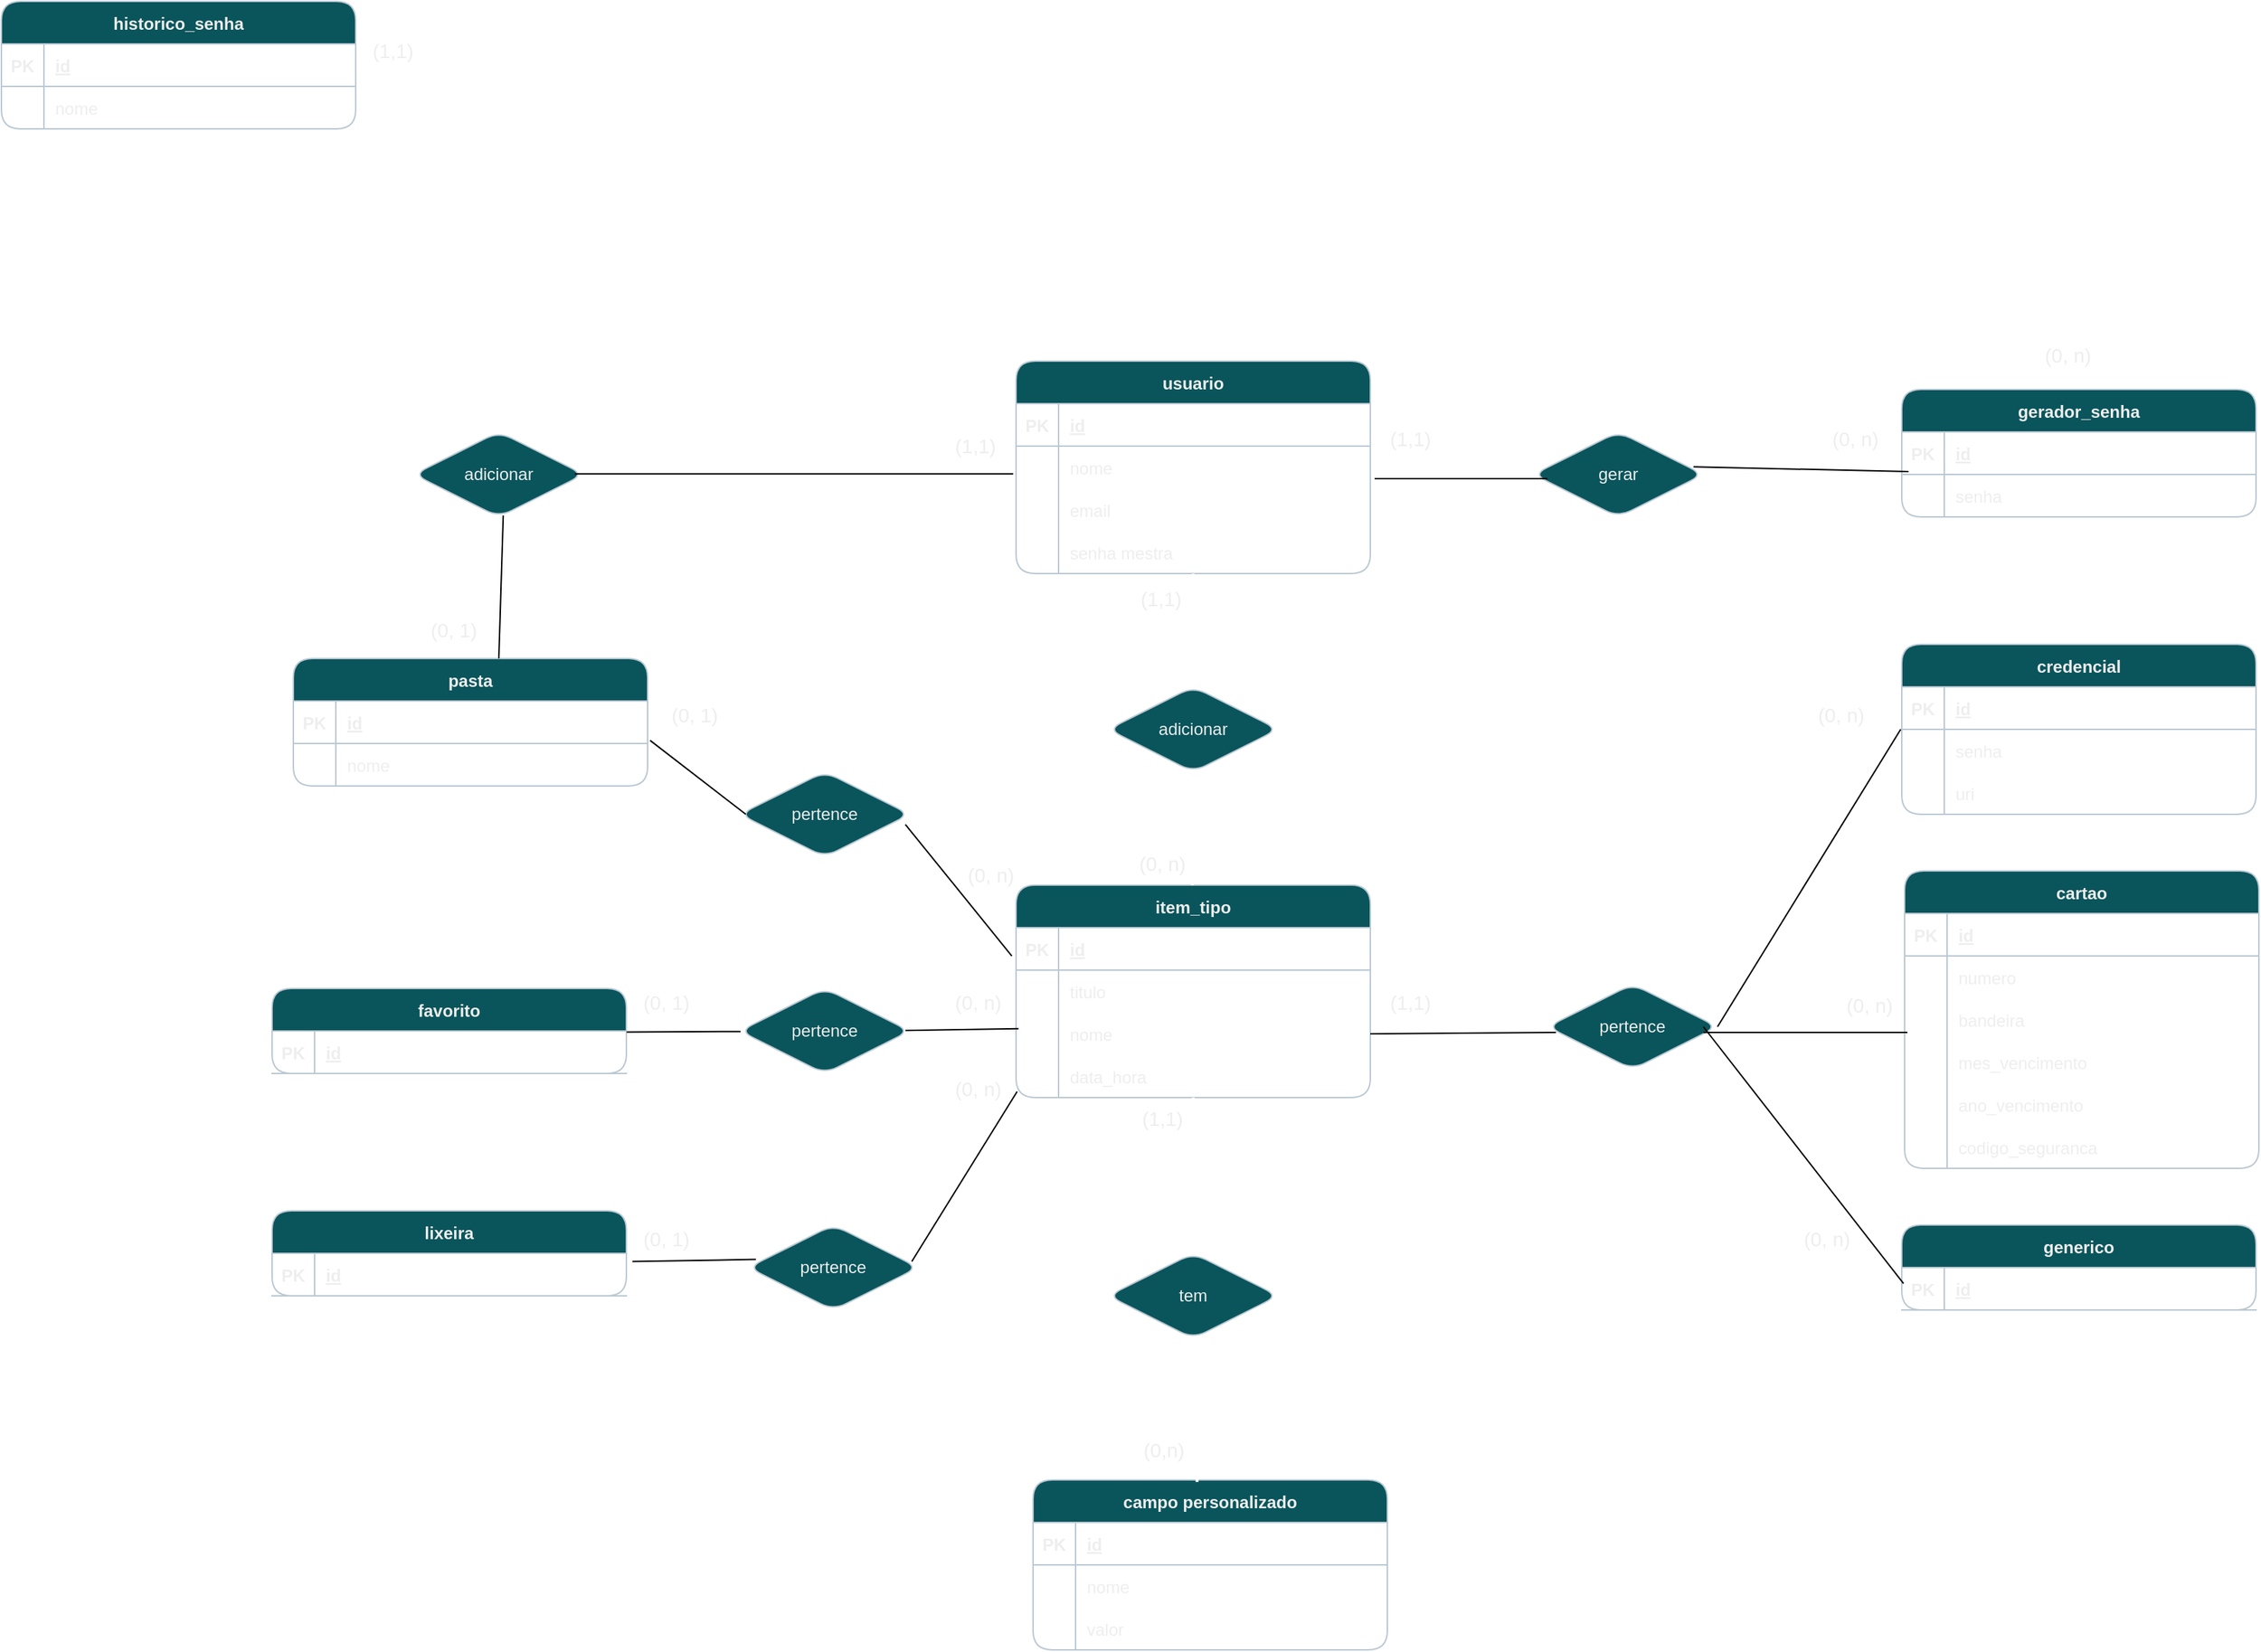 <mxfile version="17.2.4" type="device"><diagram id="R2lEEEUBdFMjLlhIrx00" name="Page-1"><mxGraphModel dx="3486" dy="2039" grid="1" gridSize="10" guides="1" tooltips="1" connect="0" arrows="0" fold="1" page="1" pageScale="1" pageWidth="1600" pageHeight="1200" background="none" math="0" shadow="0" extFonts="Permanent Marker^https://fonts.googleapis.com/css?family=Permanent+Marker"><root><mxCell id="0"/><mxCell id="1" parent="0"/><mxCell id="C-vyLk0tnHw3VtMMgP7b-23" value="usuario" style="shape=table;startSize=30;container=1;collapsible=1;childLayout=tableLayout;fixedRows=1;rowLines=0;fontStyle=1;align=center;resizeLast=1;rounded=1;fillColor=#09555B;strokeColor=#BAC8D3;fontColor=#EEEEEE;columnLines=1;comic=0;enumerate=0;gradientColor=none;" parent="1" vertex="1"><mxGeometry x="636" y="224" width="250" height="150" as="geometry"><mxRectangle x="655" y="40" width="100" height="30" as="alternateBounds"/></mxGeometry></mxCell><mxCell id="C-vyLk0tnHw3VtMMgP7b-24" value="" style="shape=partialRectangle;collapsible=0;dropTarget=0;pointerEvents=0;fillColor=none;points=[[0,0.5],[1,0.5]];portConstraint=eastwest;top=0;left=0;right=0;bottom=1;rounded=1;strokeColor=#BAC8D3;fontColor=#EEEEEE;" parent="C-vyLk0tnHw3VtMMgP7b-23" vertex="1"><mxGeometry y="30" width="250" height="30" as="geometry"/></mxCell><mxCell id="C-vyLk0tnHw3VtMMgP7b-25" value="PK" style="shape=partialRectangle;overflow=hidden;connectable=0;fillColor=none;top=0;left=0;bottom=0;right=0;fontStyle=1;rounded=1;strokeColor=#BAC8D3;fontColor=#EEEEEE;" parent="C-vyLk0tnHw3VtMMgP7b-24" vertex="1"><mxGeometry width="30" height="30" as="geometry"><mxRectangle width="30" height="30" as="alternateBounds"/></mxGeometry></mxCell><mxCell id="C-vyLk0tnHw3VtMMgP7b-26" value="id" style="shape=partialRectangle;overflow=hidden;connectable=0;fillColor=none;top=0;left=0;bottom=0;right=0;align=left;spacingLeft=6;fontStyle=5;rounded=1;strokeColor=#BAC8D3;fontColor=#EEEEEE;" parent="C-vyLk0tnHw3VtMMgP7b-24" vertex="1"><mxGeometry x="30" width="220" height="30" as="geometry"><mxRectangle width="220" height="30" as="alternateBounds"/></mxGeometry></mxCell><mxCell id="C-vyLk0tnHw3VtMMgP7b-27" value="" style="shape=partialRectangle;collapsible=0;dropTarget=0;pointerEvents=0;fillColor=none;points=[[0,0.5],[1,0.5]];portConstraint=eastwest;top=0;left=0;right=0;bottom=0;rounded=1;strokeColor=#BAC8D3;fontColor=#EEEEEE;" parent="C-vyLk0tnHw3VtMMgP7b-23" vertex="1"><mxGeometry y="60" width="250" height="30" as="geometry"/></mxCell><mxCell id="C-vyLk0tnHw3VtMMgP7b-28" value="" style="shape=partialRectangle;overflow=hidden;connectable=0;fillColor=none;top=0;left=0;bottom=0;right=0;rounded=1;strokeColor=#BAC8D3;fontColor=#EEEEEE;" parent="C-vyLk0tnHw3VtMMgP7b-27" vertex="1"><mxGeometry width="30" height="30" as="geometry"><mxRectangle width="30" height="30" as="alternateBounds"/></mxGeometry></mxCell><mxCell id="C-vyLk0tnHw3VtMMgP7b-29" value="nome" style="shape=partialRectangle;overflow=hidden;connectable=0;fillColor=none;top=0;left=0;bottom=0;right=0;align=left;spacingLeft=6;rounded=1;strokeColor=#BAC8D3;fontColor=#EEEEEE;" parent="C-vyLk0tnHw3VtMMgP7b-27" vertex="1"><mxGeometry x="30" width="220" height="30" as="geometry"><mxRectangle width="220" height="30" as="alternateBounds"/></mxGeometry></mxCell><mxCell id="0K5NhikCnh69Xt3q3Qgh-6" value="" style="shape=partialRectangle;collapsible=0;dropTarget=0;pointerEvents=0;fillColor=none;points=[[0,0.5],[1,0.5]];portConstraint=eastwest;top=0;left=0;right=0;bottom=0;rounded=1;strokeColor=#BAC8D3;fontColor=#EEEEEE;" parent="C-vyLk0tnHw3VtMMgP7b-23" vertex="1"><mxGeometry y="90" width="250" height="30" as="geometry"/></mxCell><mxCell id="0K5NhikCnh69Xt3q3Qgh-7" value="" style="shape=partialRectangle;overflow=hidden;connectable=0;fillColor=none;top=0;left=0;bottom=0;right=0;rounded=1;strokeColor=#BAC8D3;fontColor=#EEEEEE;" parent="0K5NhikCnh69Xt3q3Qgh-6" vertex="1"><mxGeometry width="30" height="30" as="geometry"><mxRectangle width="30" height="30" as="alternateBounds"/></mxGeometry></mxCell><mxCell id="0K5NhikCnh69Xt3q3Qgh-8" value="email" style="shape=partialRectangle;overflow=hidden;connectable=0;fillColor=none;top=0;left=0;bottom=0;right=0;align=left;spacingLeft=6;rounded=1;strokeColor=#BAC8D3;fontColor=#EEEEEE;" parent="0K5NhikCnh69Xt3q3Qgh-6" vertex="1"><mxGeometry x="30" width="220" height="30" as="geometry"><mxRectangle width="220" height="30" as="alternateBounds"/></mxGeometry></mxCell><mxCell id="0K5NhikCnh69Xt3q3Qgh-9" value="" style="shape=partialRectangle;collapsible=0;dropTarget=0;pointerEvents=0;fillColor=none;points=[[0,0.5],[1,0.5]];portConstraint=eastwest;top=0;left=0;right=0;bottom=0;rounded=1;strokeColor=#BAC8D3;fontColor=#EEEEEE;" parent="C-vyLk0tnHw3VtMMgP7b-23" vertex="1"><mxGeometry y="120" width="250" height="30" as="geometry"/></mxCell><mxCell id="0K5NhikCnh69Xt3q3Qgh-10" value="" style="shape=partialRectangle;overflow=hidden;connectable=0;fillColor=none;top=0;left=0;bottom=0;right=0;rounded=1;strokeColor=#BAC8D3;fontColor=#EEEEEE;" parent="0K5NhikCnh69Xt3q3Qgh-9" vertex="1"><mxGeometry width="30" height="30" as="geometry"><mxRectangle width="30" height="30" as="alternateBounds"/></mxGeometry></mxCell><mxCell id="0K5NhikCnh69Xt3q3Qgh-11" value="senha mestra" style="shape=partialRectangle;overflow=hidden;connectable=0;fillColor=none;top=0;left=0;bottom=0;right=0;align=left;spacingLeft=6;rounded=1;strokeColor=#BAC8D3;fontColor=#EEEEEE;" parent="0K5NhikCnh69Xt3q3Qgh-9" vertex="1"><mxGeometry x="30" width="220" height="30" as="geometry"><mxRectangle width="220" height="30" as="alternateBounds"/></mxGeometry></mxCell><mxCell id="0K5NhikCnh69Xt3q3Qgh-66" value="credencial" style="shape=table;startSize=30;container=1;collapsible=1;childLayout=tableLayout;fixedRows=1;rowLines=0;fontStyle=1;align=center;resizeLast=1;rounded=1;fillColor=#09555B;strokeColor=#BAC8D3;fontColor=#EEEEEE;columnLines=1;comic=0;enumerate=0;" parent="1" vertex="1"><mxGeometry x="1261" y="424" width="250" height="120" as="geometry"><mxRectangle x="120" y="120" width="100" height="30" as="alternateBounds"/></mxGeometry></mxCell><mxCell id="0K5NhikCnh69Xt3q3Qgh-67" value="" style="shape=partialRectangle;collapsible=0;dropTarget=0;pointerEvents=0;fillColor=none;points=[[0,0.5],[1,0.5]];portConstraint=eastwest;top=0;left=0;right=0;bottom=1;rounded=1;strokeColor=#BAC8D3;fontColor=#EEEEEE;" parent="0K5NhikCnh69Xt3q3Qgh-66" vertex="1"><mxGeometry y="30" width="250" height="30" as="geometry"/></mxCell><mxCell id="0K5NhikCnh69Xt3q3Qgh-68" value="PK" style="shape=partialRectangle;overflow=hidden;connectable=0;fillColor=none;top=0;left=0;bottom=0;right=0;fontStyle=1;rounded=1;strokeColor=#BAC8D3;fontColor=#EEEEEE;" parent="0K5NhikCnh69Xt3q3Qgh-67" vertex="1"><mxGeometry width="30" height="30" as="geometry"><mxRectangle width="30" height="30" as="alternateBounds"/></mxGeometry></mxCell><mxCell id="0K5NhikCnh69Xt3q3Qgh-69" value="id" style="shape=partialRectangle;overflow=hidden;connectable=0;fillColor=none;top=0;left=0;bottom=0;right=0;align=left;spacingLeft=6;fontStyle=5;rounded=1;strokeColor=#BAC8D3;fontColor=#EEEEEE;" parent="0K5NhikCnh69Xt3q3Qgh-67" vertex="1"><mxGeometry x="30" width="220" height="30" as="geometry"><mxRectangle width="220" height="30" as="alternateBounds"/></mxGeometry></mxCell><mxCell id="21b3W2Z-gHdsSvgNbMIC-11" value="" style="shape=partialRectangle;collapsible=0;dropTarget=0;pointerEvents=0;fillColor=none;points=[[0,0.5],[1,0.5]];portConstraint=eastwest;top=0;left=0;right=0;bottom=0;rounded=1;strokeColor=#BAC8D3;fontColor=#EEEEEE;" parent="0K5NhikCnh69Xt3q3Qgh-66" vertex="1"><mxGeometry y="60" width="250" height="30" as="geometry"/></mxCell><mxCell id="21b3W2Z-gHdsSvgNbMIC-12" value="" style="shape=partialRectangle;overflow=hidden;connectable=0;fillColor=none;top=0;left=0;bottom=0;right=0;rounded=1;strokeColor=#BAC8D3;fontColor=#EEEEEE;" parent="21b3W2Z-gHdsSvgNbMIC-11" vertex="1"><mxGeometry width="30" height="30" as="geometry"><mxRectangle width="30" height="30" as="alternateBounds"/></mxGeometry></mxCell><mxCell id="21b3W2Z-gHdsSvgNbMIC-13" value="senha" style="shape=partialRectangle;overflow=hidden;connectable=0;fillColor=none;top=0;left=0;bottom=0;right=0;align=left;spacingLeft=6;rounded=1;strokeColor=#BAC8D3;fontColor=#EEEEEE;" parent="21b3W2Z-gHdsSvgNbMIC-11" vertex="1"><mxGeometry x="30" width="220" height="30" as="geometry"><mxRectangle width="220" height="30" as="alternateBounds"/></mxGeometry></mxCell><mxCell id="21b3W2Z-gHdsSvgNbMIC-14" value="" style="shape=partialRectangle;collapsible=0;dropTarget=0;pointerEvents=0;fillColor=none;points=[[0,0.5],[1,0.5]];portConstraint=eastwest;top=0;left=0;right=0;bottom=0;rounded=1;strokeColor=#BAC8D3;fontColor=#EEEEEE;" parent="0K5NhikCnh69Xt3q3Qgh-66" vertex="1"><mxGeometry y="90" width="250" height="30" as="geometry"/></mxCell><mxCell id="21b3W2Z-gHdsSvgNbMIC-15" value="" style="shape=partialRectangle;overflow=hidden;connectable=0;fillColor=none;top=0;left=0;bottom=0;right=0;rounded=1;strokeColor=#BAC8D3;fontColor=#EEEEEE;" parent="21b3W2Z-gHdsSvgNbMIC-14" vertex="1"><mxGeometry width="30" height="30" as="geometry"><mxRectangle width="30" height="30" as="alternateBounds"/></mxGeometry></mxCell><mxCell id="21b3W2Z-gHdsSvgNbMIC-16" value="uri" style="shape=partialRectangle;overflow=hidden;connectable=0;fillColor=none;top=0;left=0;bottom=0;right=0;align=left;spacingLeft=6;rounded=1;strokeColor=#BAC8D3;fontColor=#EEEEEE;" parent="21b3W2Z-gHdsSvgNbMIC-14" vertex="1"><mxGeometry x="30" width="220" height="30" as="geometry"><mxRectangle width="220" height="30" as="alternateBounds"/></mxGeometry></mxCell><mxCell id="0K5NhikCnh69Xt3q3Qgh-79" value="favorito" style="shape=table;startSize=30;container=1;collapsible=1;childLayout=tableLayout;fixedRows=1;rowLines=0;fontStyle=1;align=center;resizeLast=1;rounded=1;fillColor=#09555B;strokeColor=#BAC8D3;fontColor=#EEEEEE;columnLines=1;comic=0;enumerate=0;" parent="1" vertex="1"><mxGeometry x="111" y="667" width="250" height="60" as="geometry"><mxRectangle x="120" y="120" width="100" height="30" as="alternateBounds"/></mxGeometry></mxCell><mxCell id="0K5NhikCnh69Xt3q3Qgh-80" value="" style="shape=partialRectangle;collapsible=0;dropTarget=0;pointerEvents=0;fillColor=none;points=[[0,0.5],[1,0.5]];portConstraint=eastwest;top=0;left=0;right=0;bottom=1;rounded=1;strokeColor=#BAC8D3;fontColor=#EEEEEE;" parent="0K5NhikCnh69Xt3q3Qgh-79" vertex="1"><mxGeometry y="30" width="250" height="30" as="geometry"/></mxCell><mxCell id="0K5NhikCnh69Xt3q3Qgh-81" value="PK" style="shape=partialRectangle;overflow=hidden;connectable=0;fillColor=none;top=0;left=0;bottom=0;right=0;fontStyle=1;rounded=1;strokeColor=#BAC8D3;fontColor=#EEEEEE;" parent="0K5NhikCnh69Xt3q3Qgh-80" vertex="1"><mxGeometry width="30" height="30" as="geometry"><mxRectangle width="30" height="30" as="alternateBounds"/></mxGeometry></mxCell><mxCell id="0K5NhikCnh69Xt3q3Qgh-82" value="id" style="shape=partialRectangle;overflow=hidden;connectable=0;fillColor=none;top=0;left=0;bottom=0;right=0;align=left;spacingLeft=6;fontStyle=5;rounded=1;strokeColor=#BAC8D3;fontColor=#EEEEEE;" parent="0K5NhikCnh69Xt3q3Qgh-80" vertex="1"><mxGeometry x="30" width="220" height="30" as="geometry"><mxRectangle width="220" height="30" as="alternateBounds"/></mxGeometry></mxCell><mxCell id="0K5NhikCnh69Xt3q3Qgh-86" value="pasta" style="shape=table;startSize=30;container=1;collapsible=1;childLayout=tableLayout;fixedRows=1;rowLines=0;fontStyle=1;align=center;resizeLast=1;rounded=1;fillColor=#09555B;strokeColor=#BAC8D3;fontColor=#EEEEEE;columnLines=1;comic=0;enumerate=0;" parent="1" vertex="1"><mxGeometry x="126" y="434" width="250" height="90" as="geometry"><mxRectangle x="120" y="120" width="100" height="30" as="alternateBounds"/></mxGeometry></mxCell><mxCell id="0K5NhikCnh69Xt3q3Qgh-87" value="" style="shape=partialRectangle;collapsible=0;dropTarget=0;pointerEvents=0;fillColor=none;points=[[0,0.5],[1,0.5]];portConstraint=eastwest;top=0;left=0;right=0;bottom=1;rounded=1;strokeColor=#BAC8D3;fontColor=#EEEEEE;" parent="0K5NhikCnh69Xt3q3Qgh-86" vertex="1"><mxGeometry y="30" width="250" height="30" as="geometry"/></mxCell><mxCell id="0K5NhikCnh69Xt3q3Qgh-88" value="PK" style="shape=partialRectangle;overflow=hidden;connectable=0;fillColor=none;top=0;left=0;bottom=0;right=0;fontStyle=1;rounded=1;strokeColor=#BAC8D3;fontColor=#EEEEEE;" parent="0K5NhikCnh69Xt3q3Qgh-87" vertex="1"><mxGeometry width="30" height="30" as="geometry"><mxRectangle width="30" height="30" as="alternateBounds"/></mxGeometry></mxCell><mxCell id="0K5NhikCnh69Xt3q3Qgh-89" value="id" style="shape=partialRectangle;overflow=hidden;connectable=0;fillColor=none;top=0;left=0;bottom=0;right=0;align=left;spacingLeft=6;fontStyle=5;rounded=1;strokeColor=#BAC8D3;fontColor=#EEEEEE;" parent="0K5NhikCnh69Xt3q3Qgh-87" vertex="1"><mxGeometry x="30" width="220" height="30" as="geometry"><mxRectangle width="220" height="30" as="alternateBounds"/></mxGeometry></mxCell><mxCell id="0K5NhikCnh69Xt3q3Qgh-90" value="" style="shape=partialRectangle;collapsible=0;dropTarget=0;pointerEvents=0;fillColor=none;points=[[0,0.5],[1,0.5]];portConstraint=eastwest;top=0;left=0;right=0;bottom=0;rounded=1;strokeColor=#BAC8D3;fontColor=#EEEEEE;" parent="0K5NhikCnh69Xt3q3Qgh-86" vertex="1"><mxGeometry y="60" width="250" height="30" as="geometry"/></mxCell><mxCell id="0K5NhikCnh69Xt3q3Qgh-91" value="" style="shape=partialRectangle;overflow=hidden;connectable=0;fillColor=none;top=0;left=0;bottom=0;right=0;rounded=1;strokeColor=#BAC8D3;fontColor=#EEEEEE;" parent="0K5NhikCnh69Xt3q3Qgh-90" vertex="1"><mxGeometry width="30" height="30" as="geometry"><mxRectangle width="30" height="30" as="alternateBounds"/></mxGeometry></mxCell><mxCell id="0K5NhikCnh69Xt3q3Qgh-92" value="nome" style="shape=partialRectangle;overflow=hidden;connectable=0;fillColor=none;top=0;left=0;bottom=0;right=0;align=left;spacingLeft=6;rounded=1;strokeColor=#BAC8D3;fontColor=#EEEEEE;" parent="0K5NhikCnh69Xt3q3Qgh-90" vertex="1"><mxGeometry x="30" width="220" height="30" as="geometry"><mxRectangle width="220" height="30" as="alternateBounds"/></mxGeometry></mxCell><mxCell id="0K5NhikCnh69Xt3q3Qgh-94" value="lixeira" style="shape=table;startSize=30;container=1;collapsible=1;childLayout=tableLayout;fixedRows=1;rowLines=0;fontStyle=1;align=center;resizeLast=1;rounded=1;fillColor=#09555B;strokeColor=#BAC8D3;fontColor=#EEEEEE;columnLines=1;comic=0;enumerate=0;" parent="1" vertex="1"><mxGeometry x="111" y="824" width="250" height="60" as="geometry"><mxRectangle x="120" y="120" width="100" height="30" as="alternateBounds"/></mxGeometry></mxCell><mxCell id="0K5NhikCnh69Xt3q3Qgh-95" value="" style="shape=partialRectangle;collapsible=0;dropTarget=0;pointerEvents=0;fillColor=none;points=[[0,0.5],[1,0.5]];portConstraint=eastwest;top=0;left=0;right=0;bottom=1;rounded=1;strokeColor=#BAC8D3;fontColor=#EEEEEE;" parent="0K5NhikCnh69Xt3q3Qgh-94" vertex="1"><mxGeometry y="30" width="250" height="30" as="geometry"/></mxCell><mxCell id="0K5NhikCnh69Xt3q3Qgh-96" value="PK" style="shape=partialRectangle;overflow=hidden;connectable=0;fillColor=none;top=0;left=0;bottom=0;right=0;fontStyle=1;rounded=1;strokeColor=#BAC8D3;fontColor=#EEEEEE;" parent="0K5NhikCnh69Xt3q3Qgh-95" vertex="1"><mxGeometry width="30" height="30" as="geometry"><mxRectangle width="30" height="30" as="alternateBounds"/></mxGeometry></mxCell><mxCell id="0K5NhikCnh69Xt3q3Qgh-97" value="id" style="shape=partialRectangle;overflow=hidden;connectable=0;fillColor=none;top=0;left=0;bottom=0;right=0;align=left;spacingLeft=6;fontStyle=5;rounded=1;strokeColor=#BAC8D3;fontColor=#EEEEEE;" parent="0K5NhikCnh69Xt3q3Qgh-95" vertex="1"><mxGeometry x="30" width="220" height="30" as="geometry"><mxRectangle width="220" height="30" as="alternateBounds"/></mxGeometry></mxCell><mxCell id="0K5NhikCnh69Xt3q3Qgh-102" value="cartao" style="shape=table;startSize=30;container=1;collapsible=1;childLayout=tableLayout;fixedRows=1;rowLines=0;fontStyle=1;align=center;resizeLast=1;rounded=1;fillColor=#09555B;strokeColor=#BAC8D3;fontColor=#EEEEEE;columnLines=1;comic=0;enumerate=0;" parent="1" vertex="1"><mxGeometry x="1263" y="584" width="250" height="210" as="geometry"><mxRectangle x="120" y="120" width="100" height="30" as="alternateBounds"/></mxGeometry></mxCell><mxCell id="0K5NhikCnh69Xt3q3Qgh-103" value="" style="shape=partialRectangle;collapsible=0;dropTarget=0;pointerEvents=0;fillColor=none;points=[[0,0.5],[1,0.5]];portConstraint=eastwest;top=0;left=0;right=0;bottom=1;rounded=1;strokeColor=#BAC8D3;fontColor=#EEEEEE;" parent="0K5NhikCnh69Xt3q3Qgh-102" vertex="1"><mxGeometry y="30" width="250" height="30" as="geometry"/></mxCell><mxCell id="0K5NhikCnh69Xt3q3Qgh-104" value="PK" style="shape=partialRectangle;overflow=hidden;connectable=0;fillColor=none;top=0;left=0;bottom=0;right=0;fontStyle=1;rounded=1;strokeColor=#BAC8D3;fontColor=#EEEEEE;" parent="0K5NhikCnh69Xt3q3Qgh-103" vertex="1"><mxGeometry width="30" height="30" as="geometry"><mxRectangle width="30" height="30" as="alternateBounds"/></mxGeometry></mxCell><mxCell id="0K5NhikCnh69Xt3q3Qgh-105" value="id" style="shape=partialRectangle;overflow=hidden;connectable=0;fillColor=none;top=0;left=0;bottom=0;right=0;align=left;spacingLeft=6;fontStyle=5;rounded=1;strokeColor=#BAC8D3;fontColor=#EEEEEE;" parent="0K5NhikCnh69Xt3q3Qgh-103" vertex="1"><mxGeometry x="30" width="220" height="30" as="geometry"><mxRectangle width="220" height="30" as="alternateBounds"/></mxGeometry></mxCell><mxCell id="0K5NhikCnh69Xt3q3Qgh-106" value="" style="shape=partialRectangle;collapsible=0;dropTarget=0;pointerEvents=0;fillColor=none;points=[[0,0.5],[1,0.5]];portConstraint=eastwest;top=0;left=0;right=0;bottom=0;rounded=1;strokeColor=#BAC8D3;fontColor=#EEEEEE;" parent="0K5NhikCnh69Xt3q3Qgh-102" vertex="1"><mxGeometry y="60" width="250" height="30" as="geometry"/></mxCell><mxCell id="0K5NhikCnh69Xt3q3Qgh-107" value="" style="shape=partialRectangle;overflow=hidden;connectable=0;fillColor=none;top=0;left=0;bottom=0;right=0;rounded=1;strokeColor=#BAC8D3;fontColor=#EEEEEE;" parent="0K5NhikCnh69Xt3q3Qgh-106" vertex="1"><mxGeometry width="30" height="30" as="geometry"><mxRectangle width="30" height="30" as="alternateBounds"/></mxGeometry></mxCell><mxCell id="0K5NhikCnh69Xt3q3Qgh-108" value="numero" style="shape=partialRectangle;overflow=hidden;connectable=0;fillColor=none;top=0;left=0;bottom=0;right=0;align=left;spacingLeft=6;rounded=1;strokeColor=#BAC8D3;fontColor=#EEEEEE;" parent="0K5NhikCnh69Xt3q3Qgh-106" vertex="1"><mxGeometry x="30" width="220" height="30" as="geometry"><mxRectangle width="220" height="30" as="alternateBounds"/></mxGeometry></mxCell><mxCell id="qPlBJKEt2rp7IxDHgOsF-4" value="" style="shape=partialRectangle;collapsible=0;dropTarget=0;pointerEvents=0;fillColor=none;points=[[0,0.5],[1,0.5]];portConstraint=eastwest;top=0;left=0;right=0;bottom=0;rounded=1;strokeColor=#BAC8D3;fontColor=#EEEEEE;" parent="0K5NhikCnh69Xt3q3Qgh-102" vertex="1"><mxGeometry y="90" width="250" height="30" as="geometry"/></mxCell><mxCell id="qPlBJKEt2rp7IxDHgOsF-5" value="" style="shape=partialRectangle;overflow=hidden;connectable=0;fillColor=none;top=0;left=0;bottom=0;right=0;rounded=1;strokeColor=#BAC8D3;fontColor=#EEEEEE;" parent="qPlBJKEt2rp7IxDHgOsF-4" vertex="1"><mxGeometry width="30" height="30" as="geometry"><mxRectangle width="30" height="30" as="alternateBounds"/></mxGeometry></mxCell><mxCell id="qPlBJKEt2rp7IxDHgOsF-6" value="bandeira" style="shape=partialRectangle;overflow=hidden;connectable=0;fillColor=none;top=0;left=0;bottom=0;right=0;align=left;spacingLeft=6;rounded=1;strokeColor=#BAC8D3;fontColor=#EEEEEE;" parent="qPlBJKEt2rp7IxDHgOsF-4" vertex="1"><mxGeometry x="30" width="220" height="30" as="geometry"><mxRectangle width="220" height="30" as="alternateBounds"/></mxGeometry></mxCell><mxCell id="qPlBJKEt2rp7IxDHgOsF-7" value="" style="shape=partialRectangle;collapsible=0;dropTarget=0;pointerEvents=0;fillColor=none;points=[[0,0.5],[1,0.5]];portConstraint=eastwest;top=0;left=0;right=0;bottom=0;rounded=1;strokeColor=#BAC8D3;fontColor=#EEEEEE;" parent="0K5NhikCnh69Xt3q3Qgh-102" vertex="1"><mxGeometry y="120" width="250" height="30" as="geometry"/></mxCell><mxCell id="qPlBJKEt2rp7IxDHgOsF-8" value="" style="shape=partialRectangle;overflow=hidden;connectable=0;fillColor=none;top=0;left=0;bottom=0;right=0;rounded=1;strokeColor=#BAC8D3;fontColor=#EEEEEE;" parent="qPlBJKEt2rp7IxDHgOsF-7" vertex="1"><mxGeometry width="30" height="30" as="geometry"><mxRectangle width="30" height="30" as="alternateBounds"/></mxGeometry></mxCell><mxCell id="qPlBJKEt2rp7IxDHgOsF-9" value="mes_vencimento" style="shape=partialRectangle;overflow=hidden;connectable=0;fillColor=none;top=0;left=0;bottom=0;right=0;align=left;spacingLeft=6;rounded=1;strokeColor=#BAC8D3;fontColor=#EEEEEE;" parent="qPlBJKEt2rp7IxDHgOsF-7" vertex="1"><mxGeometry x="30" width="220" height="30" as="geometry"><mxRectangle width="220" height="30" as="alternateBounds"/></mxGeometry></mxCell><mxCell id="qPlBJKEt2rp7IxDHgOsF-10" value="" style="shape=partialRectangle;collapsible=0;dropTarget=0;pointerEvents=0;fillColor=none;points=[[0,0.5],[1,0.5]];portConstraint=eastwest;top=0;left=0;right=0;bottom=0;rounded=1;strokeColor=#BAC8D3;fontColor=#EEEEEE;" parent="0K5NhikCnh69Xt3q3Qgh-102" vertex="1"><mxGeometry y="150" width="250" height="30" as="geometry"/></mxCell><mxCell id="qPlBJKEt2rp7IxDHgOsF-11" value="" style="shape=partialRectangle;overflow=hidden;connectable=0;fillColor=none;top=0;left=0;bottom=0;right=0;rounded=1;strokeColor=#BAC8D3;fontColor=#EEEEEE;" parent="qPlBJKEt2rp7IxDHgOsF-10" vertex="1"><mxGeometry width="30" height="30" as="geometry"><mxRectangle width="30" height="30" as="alternateBounds"/></mxGeometry></mxCell><mxCell id="qPlBJKEt2rp7IxDHgOsF-12" value="ano_vencimento" style="shape=partialRectangle;overflow=hidden;connectable=0;fillColor=none;top=0;left=0;bottom=0;right=0;align=left;spacingLeft=6;rounded=1;strokeColor=#BAC8D3;fontColor=#EEEEEE;" parent="qPlBJKEt2rp7IxDHgOsF-10" vertex="1"><mxGeometry x="30" width="220" height="30" as="geometry"><mxRectangle width="220" height="30" as="alternateBounds"/></mxGeometry></mxCell><mxCell id="qPlBJKEt2rp7IxDHgOsF-13" value="" style="shape=partialRectangle;collapsible=0;dropTarget=0;pointerEvents=0;fillColor=none;points=[[0,0.5],[1,0.5]];portConstraint=eastwest;top=0;left=0;right=0;bottom=0;rounded=1;strokeColor=#BAC8D3;fontColor=#EEEEEE;" parent="0K5NhikCnh69Xt3q3Qgh-102" vertex="1"><mxGeometry y="180" width="250" height="30" as="geometry"/></mxCell><mxCell id="qPlBJKEt2rp7IxDHgOsF-14" value="" style="shape=partialRectangle;overflow=hidden;connectable=0;fillColor=none;top=0;left=0;bottom=0;right=0;rounded=1;strokeColor=#BAC8D3;fontColor=#EEEEEE;" parent="qPlBJKEt2rp7IxDHgOsF-13" vertex="1"><mxGeometry width="30" height="30" as="geometry"><mxRectangle width="30" height="30" as="alternateBounds"/></mxGeometry></mxCell><mxCell id="qPlBJKEt2rp7IxDHgOsF-15" value="codigo_seguranca" style="shape=partialRectangle;overflow=hidden;connectable=0;fillColor=none;top=0;left=0;bottom=0;right=0;align=left;spacingLeft=6;rounded=1;strokeColor=#BAC8D3;fontColor=#EEEEEE;" parent="qPlBJKEt2rp7IxDHgOsF-13" vertex="1"><mxGeometry x="30" width="220" height="30" as="geometry"><mxRectangle width="220" height="30" as="alternateBounds"/></mxGeometry></mxCell><mxCell id="0K5NhikCnh69Xt3q3Qgh-109" value="item_tipo" style="shape=table;startSize=30;container=1;collapsible=1;childLayout=tableLayout;fixedRows=1;rowLines=0;fontStyle=1;align=center;resizeLast=1;rounded=1;fillColor=#09555B;strokeColor=#BAC8D3;fontColor=#EEEEEE;columnLines=1;comic=0;enumerate=0;" parent="1" vertex="1"><mxGeometry x="636" y="594" width="250" height="150" as="geometry"><mxRectangle x="120" y="120" width="100" height="30" as="alternateBounds"/></mxGeometry></mxCell><mxCell id="0K5NhikCnh69Xt3q3Qgh-110" value="" style="shape=partialRectangle;collapsible=0;dropTarget=0;pointerEvents=0;fillColor=none;points=[[0,0.5],[1,0.5]];portConstraint=eastwest;top=0;left=0;right=0;bottom=1;rounded=1;strokeColor=#BAC8D3;fontColor=#EEEEEE;" parent="0K5NhikCnh69Xt3q3Qgh-109" vertex="1"><mxGeometry y="30" width="250" height="30" as="geometry"/></mxCell><mxCell id="0K5NhikCnh69Xt3q3Qgh-111" value="PK" style="shape=partialRectangle;overflow=hidden;connectable=0;fillColor=none;top=0;left=0;bottom=0;right=0;fontStyle=1;rounded=1;strokeColor=#BAC8D3;fontColor=#EEEEEE;" parent="0K5NhikCnh69Xt3q3Qgh-110" vertex="1"><mxGeometry width="30" height="30" as="geometry"><mxRectangle width="30" height="30" as="alternateBounds"/></mxGeometry></mxCell><mxCell id="0K5NhikCnh69Xt3q3Qgh-112" value="id" style="shape=partialRectangle;overflow=hidden;connectable=0;fillColor=none;top=0;left=0;bottom=0;right=0;align=left;spacingLeft=6;fontStyle=5;rounded=1;strokeColor=#BAC8D3;fontColor=#EEEEEE;" parent="0K5NhikCnh69Xt3q3Qgh-110" vertex="1"><mxGeometry x="30" width="220" height="30" as="geometry"><mxRectangle width="220" height="30" as="alternateBounds"/></mxGeometry></mxCell><mxCell id="0K5NhikCnh69Xt3q3Qgh-113" value="" style="shape=partialRectangle;collapsible=0;dropTarget=0;pointerEvents=0;fillColor=none;points=[[0,0.5],[1,0.5]];portConstraint=eastwest;top=0;left=0;right=0;bottom=0;rounded=1;strokeColor=#BAC8D3;fontColor=#EEEEEE;" parent="0K5NhikCnh69Xt3q3Qgh-109" vertex="1"><mxGeometry y="60" width="250" height="30" as="geometry"/></mxCell><mxCell id="0K5NhikCnh69Xt3q3Qgh-114" value="" style="shape=partialRectangle;overflow=hidden;connectable=0;fillColor=none;top=0;left=0;bottom=0;right=0;rounded=1;strokeColor=#BAC8D3;fontColor=#EEEEEE;" parent="0K5NhikCnh69Xt3q3Qgh-113" vertex="1"><mxGeometry width="30" height="30" as="geometry"><mxRectangle width="30" height="30" as="alternateBounds"/></mxGeometry></mxCell><mxCell id="0K5NhikCnh69Xt3q3Qgh-115" value="titulo" style="shape=partialRectangle;overflow=hidden;connectable=0;fillColor=none;top=0;left=0;bottom=0;right=0;align=left;spacingLeft=6;rounded=1;strokeColor=#BAC8D3;fontColor=#EEEEEE;" parent="0K5NhikCnh69Xt3q3Qgh-113" vertex="1"><mxGeometry x="30" width="220" height="30" as="geometry"><mxRectangle width="220" height="30" as="alternateBounds"/></mxGeometry></mxCell><mxCell id="21b3W2Z-gHdsSvgNbMIC-20" value="" style="shape=partialRectangle;collapsible=0;dropTarget=0;pointerEvents=0;fillColor=none;points=[[0,0.5],[1,0.5]];portConstraint=eastwest;top=0;left=0;right=0;bottom=0;rounded=1;strokeColor=#BAC8D3;fontColor=#EEEEEE;" parent="0K5NhikCnh69Xt3q3Qgh-109" vertex="1"><mxGeometry y="90" width="250" height="30" as="geometry"/></mxCell><mxCell id="21b3W2Z-gHdsSvgNbMIC-21" value="" style="shape=partialRectangle;overflow=hidden;connectable=0;fillColor=none;top=0;left=0;bottom=0;right=0;rounded=1;strokeColor=#BAC8D3;fontColor=#EEEEEE;" parent="21b3W2Z-gHdsSvgNbMIC-20" vertex="1"><mxGeometry width="30" height="30" as="geometry"><mxRectangle width="30" height="30" as="alternateBounds"/></mxGeometry></mxCell><mxCell id="21b3W2Z-gHdsSvgNbMIC-22" value="nome" style="shape=partialRectangle;overflow=hidden;connectable=0;fillColor=none;top=0;left=0;bottom=0;right=0;align=left;spacingLeft=6;rounded=1;strokeColor=#BAC8D3;fontColor=#EEEEEE;" parent="21b3W2Z-gHdsSvgNbMIC-20" vertex="1"><mxGeometry x="30" width="220" height="30" as="geometry"><mxRectangle width="220" height="30" as="alternateBounds"/></mxGeometry></mxCell><mxCell id="0K5NhikCnh69Xt3q3Qgh-138" value="" style="shape=partialRectangle;collapsible=0;dropTarget=0;pointerEvents=0;fillColor=none;points=[[0,0.5],[1,0.5]];portConstraint=eastwest;top=0;left=0;right=0;bottom=0;rounded=1;strokeColor=#BAC8D3;fontColor=#EEEEEE;" parent="0K5NhikCnh69Xt3q3Qgh-109" vertex="1"><mxGeometry y="120" width="250" height="30" as="geometry"/></mxCell><mxCell id="0K5NhikCnh69Xt3q3Qgh-139" value="" style="shape=partialRectangle;overflow=hidden;connectable=0;fillColor=none;top=0;left=0;bottom=0;right=0;rounded=1;strokeColor=#BAC8D3;fontColor=#EEEEEE;" parent="0K5NhikCnh69Xt3q3Qgh-138" vertex="1"><mxGeometry width="30" height="30" as="geometry"><mxRectangle width="30" height="30" as="alternateBounds"/></mxGeometry></mxCell><mxCell id="0K5NhikCnh69Xt3q3Qgh-140" value="data_hora" style="shape=partialRectangle;overflow=hidden;connectable=0;fillColor=none;top=0;left=0;bottom=0;right=0;align=left;spacingLeft=6;rounded=1;strokeColor=#BAC8D3;fontColor=#EEEEEE;" parent="0K5NhikCnh69Xt3q3Qgh-138" vertex="1"><mxGeometry x="30" width="220" height="30" as="geometry"><mxRectangle width="220" height="30" as="alternateBounds"/></mxGeometry></mxCell><mxCell id="0K5NhikCnh69Xt3q3Qgh-116" value="generico" style="shape=table;startSize=30;container=1;collapsible=1;childLayout=tableLayout;fixedRows=1;rowLines=0;fontStyle=1;align=center;resizeLast=1;rounded=1;fillColor=#09555B;strokeColor=#BAC8D3;fontColor=#EEEEEE;columnLines=1;comic=0;enumerate=0;" parent="1" vertex="1"><mxGeometry x="1261" y="834" width="250" height="60" as="geometry"><mxRectangle x="120" y="120" width="100" height="30" as="alternateBounds"/></mxGeometry></mxCell><mxCell id="0K5NhikCnh69Xt3q3Qgh-117" value="" style="shape=partialRectangle;collapsible=0;dropTarget=0;pointerEvents=0;fillColor=none;points=[[0,0.5],[1,0.5]];portConstraint=eastwest;top=0;left=0;right=0;bottom=1;rounded=1;strokeColor=#BAC8D3;fontColor=#EEEEEE;" parent="0K5NhikCnh69Xt3q3Qgh-116" vertex="1"><mxGeometry y="30" width="250" height="30" as="geometry"/></mxCell><mxCell id="0K5NhikCnh69Xt3q3Qgh-118" value="PK" style="shape=partialRectangle;overflow=hidden;connectable=0;fillColor=none;top=0;left=0;bottom=0;right=0;fontStyle=1;rounded=1;strokeColor=#BAC8D3;fontColor=#EEEEEE;" parent="0K5NhikCnh69Xt3q3Qgh-117" vertex="1"><mxGeometry width="30" height="30" as="geometry"><mxRectangle width="30" height="30" as="alternateBounds"/></mxGeometry></mxCell><mxCell id="0K5NhikCnh69Xt3q3Qgh-119" value="id" style="shape=partialRectangle;overflow=hidden;connectable=0;fillColor=none;top=0;left=0;bottom=0;right=0;align=left;spacingLeft=6;fontStyle=5;rounded=1;strokeColor=#BAC8D3;fontColor=#EEEEEE;" parent="0K5NhikCnh69Xt3q3Qgh-117" vertex="1"><mxGeometry x="30" width="220" height="30" as="geometry"><mxRectangle width="220" height="30" as="alternateBounds"/></mxGeometry></mxCell><mxCell id="0K5NhikCnh69Xt3q3Qgh-126" value="adicionar" style="shape=rhombus;perimeter=rhombusPerimeter;whiteSpace=wrap;html=1;align=center;rounded=1;comic=0;sketch=0;fontColor=#EEEEEE;strokeColor=#BAC8D3;fillColor=#09555B;gradientColor=none;" parent="1" vertex="1"><mxGeometry x="701" y="454" width="120" height="60" as="geometry"/></mxCell><mxCell id="0K5NhikCnh69Xt3q3Qgh-129" value="pertence" style="shape=rhombus;perimeter=rhombusPerimeter;whiteSpace=wrap;html=1;align=center;rounded=1;comic=0;sketch=0;fontColor=#EEEEEE;strokeColor=#BAC8D3;fillColor=#09555B;gradientColor=none;" parent="1" vertex="1"><mxGeometry x="1011" y="664" width="120" height="60" as="geometry"/></mxCell><mxCell id="0K5NhikCnh69Xt3q3Qgh-130" value="adicionar" style="shape=rhombus;perimeter=rhombusPerimeter;whiteSpace=wrap;html=1;align=center;rounded=1;comic=0;sketch=0;fontColor=#EEEEEE;strokeColor=#BAC8D3;fillColor=#09555B;gradientColor=none;" parent="1" vertex="1"><mxGeometry x="211" y="274" width="120" height="60" as="geometry"/></mxCell><mxCell id="0K5NhikCnh69Xt3q3Qgh-131" value="gerador_senha" style="shape=table;startSize=30;container=1;collapsible=1;childLayout=tableLayout;fixedRows=1;rowLines=0;fontStyle=1;align=center;resizeLast=1;rounded=1;fillColor=#09555B;strokeColor=#BAC8D3;fontColor=#EEEEEE;columnLines=1;comic=0;enumerate=0;" parent="1" vertex="1"><mxGeometry x="1261" y="244" width="250" height="90" as="geometry"><mxRectangle x="120" y="120" width="100" height="30" as="alternateBounds"/></mxGeometry></mxCell><mxCell id="0K5NhikCnh69Xt3q3Qgh-132" value="" style="shape=partialRectangle;collapsible=0;dropTarget=0;pointerEvents=0;fillColor=none;points=[[0,0.5],[1,0.5]];portConstraint=eastwest;top=0;left=0;right=0;bottom=1;rounded=1;strokeColor=#BAC8D3;fontColor=#EEEEEE;" parent="0K5NhikCnh69Xt3q3Qgh-131" vertex="1"><mxGeometry y="30" width="250" height="30" as="geometry"/></mxCell><mxCell id="0K5NhikCnh69Xt3q3Qgh-133" value="PK" style="shape=partialRectangle;overflow=hidden;connectable=0;fillColor=none;top=0;left=0;bottom=0;right=0;fontStyle=1;rounded=1;strokeColor=#BAC8D3;fontColor=#EEEEEE;" parent="0K5NhikCnh69Xt3q3Qgh-132" vertex="1"><mxGeometry width="30" height="30" as="geometry"><mxRectangle width="30" height="30" as="alternateBounds"/></mxGeometry></mxCell><mxCell id="0K5NhikCnh69Xt3q3Qgh-134" value="id" style="shape=partialRectangle;overflow=hidden;connectable=0;fillColor=none;top=0;left=0;bottom=0;right=0;align=left;spacingLeft=6;fontStyle=5;rounded=1;strokeColor=#BAC8D3;fontColor=#EEEEEE;" parent="0K5NhikCnh69Xt3q3Qgh-132" vertex="1"><mxGeometry x="30" width="220" height="30" as="geometry"><mxRectangle width="220" height="30" as="alternateBounds"/></mxGeometry></mxCell><mxCell id="0K5NhikCnh69Xt3q3Qgh-135" value="" style="shape=partialRectangle;collapsible=0;dropTarget=0;pointerEvents=0;fillColor=none;points=[[0,0.5],[1,0.5]];portConstraint=eastwest;top=0;left=0;right=0;bottom=0;rounded=1;strokeColor=#BAC8D3;fontColor=#EEEEEE;" parent="0K5NhikCnh69Xt3q3Qgh-131" vertex="1"><mxGeometry y="60" width="250" height="30" as="geometry"/></mxCell><mxCell id="0K5NhikCnh69Xt3q3Qgh-136" value="" style="shape=partialRectangle;overflow=hidden;connectable=0;fillColor=none;top=0;left=0;bottom=0;right=0;rounded=1;strokeColor=#BAC8D3;fontColor=#EEEEEE;" parent="0K5NhikCnh69Xt3q3Qgh-135" vertex="1"><mxGeometry width="30" height="30" as="geometry"><mxRectangle width="30" height="30" as="alternateBounds"/></mxGeometry></mxCell><mxCell id="0K5NhikCnh69Xt3q3Qgh-137" value="senha" style="shape=partialRectangle;overflow=hidden;connectable=0;fillColor=none;top=0;left=0;bottom=0;right=0;align=left;spacingLeft=6;rounded=1;strokeColor=#BAC8D3;fontColor=#EEEEEE;" parent="0K5NhikCnh69Xt3q3Qgh-135" vertex="1"><mxGeometry x="30" width="220" height="30" as="geometry"><mxRectangle width="220" height="30" as="alternateBounds"/></mxGeometry></mxCell><mxCell id="0K5NhikCnh69Xt3q3Qgh-141" value="historico_senha" style="shape=table;startSize=30;container=1;collapsible=1;childLayout=tableLayout;fixedRows=1;rowLines=0;fontStyle=1;align=center;resizeLast=1;rounded=1;fillColor=#09555B;strokeColor=#BAC8D3;fontColor=#EEEEEE;columnLines=1;comic=0;enumerate=0;" parent="1" vertex="1"><mxGeometry x="-80" y="-30" width="250" height="90" as="geometry"><mxRectangle x="120" y="120" width="100" height="30" as="alternateBounds"/></mxGeometry></mxCell><mxCell id="0K5NhikCnh69Xt3q3Qgh-142" value="" style="shape=partialRectangle;collapsible=0;dropTarget=0;pointerEvents=0;fillColor=none;points=[[0,0.5],[1,0.5]];portConstraint=eastwest;top=0;left=0;right=0;bottom=1;rounded=1;strokeColor=#BAC8D3;fontColor=#EEEEEE;" parent="0K5NhikCnh69Xt3q3Qgh-141" vertex="1"><mxGeometry y="30" width="250" height="30" as="geometry"/></mxCell><mxCell id="0K5NhikCnh69Xt3q3Qgh-143" value="PK" style="shape=partialRectangle;overflow=hidden;connectable=0;fillColor=none;top=0;left=0;bottom=0;right=0;fontStyle=1;rounded=1;strokeColor=#BAC8D3;fontColor=#EEEEEE;" parent="0K5NhikCnh69Xt3q3Qgh-142" vertex="1"><mxGeometry width="30" height="30" as="geometry"><mxRectangle width="30" height="30" as="alternateBounds"/></mxGeometry></mxCell><mxCell id="0K5NhikCnh69Xt3q3Qgh-144" value="id" style="shape=partialRectangle;overflow=hidden;connectable=0;fillColor=none;top=0;left=0;bottom=0;right=0;align=left;spacingLeft=6;fontStyle=5;rounded=1;strokeColor=#BAC8D3;fontColor=#EEEEEE;" parent="0K5NhikCnh69Xt3q3Qgh-142" vertex="1"><mxGeometry x="30" width="220" height="30" as="geometry"><mxRectangle width="220" height="30" as="alternateBounds"/></mxGeometry></mxCell><mxCell id="0K5NhikCnh69Xt3q3Qgh-145" value="" style="shape=partialRectangle;collapsible=0;dropTarget=0;pointerEvents=0;fillColor=none;points=[[0,0.5],[1,0.5]];portConstraint=eastwest;top=0;left=0;right=0;bottom=0;rounded=1;strokeColor=#BAC8D3;fontColor=#EEEEEE;" parent="0K5NhikCnh69Xt3q3Qgh-141" vertex="1"><mxGeometry y="60" width="250" height="30" as="geometry"/></mxCell><mxCell id="0K5NhikCnh69Xt3q3Qgh-146" value="" style="shape=partialRectangle;overflow=hidden;connectable=0;fillColor=none;top=0;left=0;bottom=0;right=0;rounded=1;strokeColor=#BAC8D3;fontColor=#EEEEEE;" parent="0K5NhikCnh69Xt3q3Qgh-145" vertex="1"><mxGeometry width="30" height="30" as="geometry"><mxRectangle width="30" height="30" as="alternateBounds"/></mxGeometry></mxCell><mxCell id="0K5NhikCnh69Xt3q3Qgh-147" value="nome" style="shape=partialRectangle;overflow=hidden;connectable=0;fillColor=none;top=0;left=0;bottom=0;right=0;align=left;spacingLeft=6;rounded=1;strokeColor=#BAC8D3;fontColor=#EEEEEE;" parent="0K5NhikCnh69Xt3q3Qgh-145" vertex="1"><mxGeometry x="30" width="220" height="30" as="geometry"><mxRectangle width="220" height="30" as="alternateBounds"/></mxGeometry></mxCell><mxCell id="0K5NhikCnh69Xt3q3Qgh-158" value="" style="endArrow=none;html=1;rounded=0;sketch=0;strokeColor=#FFFFFF;curved=0;entryX=0.5;entryY=0;entryDx=0;entryDy=0;strokeWidth=2;" parent="1" source="0K5NhikCnh69Xt3q3Qgh-9" target="0K5NhikCnh69Xt3q3Qgh-126" edge="1"><mxGeometry relative="1" as="geometry"><mxPoint x="731" y="403" as="sourcePoint"/><mxPoint x="811" y="403" as="targetPoint"/></mxGeometry></mxCell><mxCell id="0K5NhikCnh69Xt3q3Qgh-159" value="(1,1)" style="resizable=0;html=1;align=left;verticalAlign=bottom;rounded=1;comic=0;sketch=0;fontColor=#EEEEEE;strokeColor=#BAC8D3;fillColor=#09555B;gradientColor=none;fontSize=14;" parent="0K5NhikCnh69Xt3q3Qgh-158" connectable="0" vertex="1"><mxGeometry x="-1" relative="1" as="geometry"><mxPoint x="-39" y="28" as="offset"/></mxGeometry></mxCell><mxCell id="0K5NhikCnh69Xt3q3Qgh-170" value="" style="endArrow=none;html=1;rounded=0;sketch=0;strokeColor=#FFFFFF;curved=0;entryX=0.5;entryY=0;entryDx=0;entryDy=0;strokeWidth=2;" parent="1" edge="1"><mxGeometry relative="1" as="geometry"><mxPoint x="760.5" y="514" as="sourcePoint"/><mxPoint x="760.5" y="594" as="targetPoint"/></mxGeometry></mxCell><mxCell id="0K5NhikCnh69Xt3q3Qgh-171" value="(0, n)" style="resizable=0;html=1;align=left;verticalAlign=bottom;rounded=1;comic=0;sketch=0;fontColor=#EEEEEE;strokeColor=#BAC8D3;fillColor=#09555B;gradientColor=none;fontSize=14;" parent="0K5NhikCnh69Xt3q3Qgh-170" connectable="0" vertex="1"><mxGeometry x="-1" relative="1" as="geometry"><mxPoint x="-40" y="75" as="offset"/></mxGeometry></mxCell><mxCell id="0K5NhikCnh69Xt3q3Qgh-172" value="" style="endArrow=none;html=1;rounded=0;sketch=0;strokeColor=#FFFFFF;curved=0;strokeWidth=2;" parent="1" target="qPlBJKEt2rp7IxDHgOsF-1" edge="1"><mxGeometry relative="1" as="geometry"><mxPoint x="761" y="744" as="sourcePoint"/><mxPoint x="761" y="834" as="targetPoint"/></mxGeometry></mxCell><mxCell id="0K5NhikCnh69Xt3q3Qgh-173" value="(1,1)" style="resizable=0;html=1;align=left;verticalAlign=bottom;rounded=1;comic=0;sketch=0;fontColor=#EEEEEE;strokeColor=#BAC8D3;fillColor=#09555B;gradientColor=none;fontSize=14;" parent="0K5NhikCnh69Xt3q3Qgh-172" connectable="0" vertex="1"><mxGeometry x="-1" relative="1" as="geometry"><mxPoint x="-38" y="25" as="offset"/></mxGeometry></mxCell><mxCell id="21b3W2Z-gHdsSvgNbMIC-31" value="" style="endArrow=none;html=1;rounded=0;exitX=1;exitY=0.5;exitDx=0;exitDy=0;entryX=0.05;entryY=0.567;entryDx=0;entryDy=0;entryPerimeter=0;" parent="1" source="21b3W2Z-gHdsSvgNbMIC-20" target="0K5NhikCnh69Xt3q3Qgh-129" edge="1"><mxGeometry width="50" height="50" relative="1" as="geometry"><mxPoint x="961" y="654" as="sourcePoint"/><mxPoint x="1021" y="704" as="targetPoint"/><Array as="points"/></mxGeometry></mxCell><mxCell id="21b3W2Z-gHdsSvgNbMIC-32" value="" style="endArrow=none;html=1;rounded=0;exitX=1;exitY=0.5;exitDx=0;exitDy=0;entryX=-0.003;entryY=0;entryDx=0;entryDy=0;entryPerimeter=0;" parent="1" source="0K5NhikCnh69Xt3q3Qgh-129" target="21b3W2Z-gHdsSvgNbMIC-11" edge="1"><mxGeometry width="50" height="50" relative="1" as="geometry"><mxPoint x="1091" y="464" as="sourcePoint"/><mxPoint x="1161" y="464" as="targetPoint"/></mxGeometry></mxCell><mxCell id="21b3W2Z-gHdsSvgNbMIC-33" value="campo personalizado" style="shape=table;startSize=30;container=1;collapsible=1;childLayout=tableLayout;fixedRows=1;rowLines=0;fontStyle=1;align=center;resizeLast=1;rounded=1;fillColor=#09555B;strokeColor=#BAC8D3;fontColor=#EEEEEE;columnLines=1;comic=0;enumerate=0;" parent="1" vertex="1"><mxGeometry x="648" y="1014" width="250" height="120" as="geometry"><mxRectangle x="120" y="120" width="100" height="30" as="alternateBounds"/></mxGeometry></mxCell><mxCell id="21b3W2Z-gHdsSvgNbMIC-34" value="" style="shape=partialRectangle;collapsible=0;dropTarget=0;pointerEvents=0;fillColor=none;points=[[0,0.5],[1,0.5]];portConstraint=eastwest;top=0;left=0;right=0;bottom=1;rounded=1;strokeColor=#BAC8D3;fontColor=#EEEEEE;" parent="21b3W2Z-gHdsSvgNbMIC-33" vertex="1"><mxGeometry y="30" width="250" height="30" as="geometry"/></mxCell><mxCell id="21b3W2Z-gHdsSvgNbMIC-35" value="PK" style="shape=partialRectangle;overflow=hidden;connectable=0;fillColor=none;top=0;left=0;bottom=0;right=0;fontStyle=1;rounded=1;strokeColor=#BAC8D3;fontColor=#EEEEEE;" parent="21b3W2Z-gHdsSvgNbMIC-34" vertex="1"><mxGeometry width="30" height="30" as="geometry"><mxRectangle width="30" height="30" as="alternateBounds"/></mxGeometry></mxCell><mxCell id="21b3W2Z-gHdsSvgNbMIC-36" value="id" style="shape=partialRectangle;overflow=hidden;connectable=0;fillColor=none;top=0;left=0;bottom=0;right=0;align=left;spacingLeft=6;fontStyle=5;rounded=1;strokeColor=#BAC8D3;fontColor=#EEEEEE;" parent="21b3W2Z-gHdsSvgNbMIC-34" vertex="1"><mxGeometry x="30" width="220" height="30" as="geometry"><mxRectangle width="220" height="30" as="alternateBounds"/></mxGeometry></mxCell><mxCell id="21b3W2Z-gHdsSvgNbMIC-37" value="" style="shape=partialRectangle;collapsible=0;dropTarget=0;pointerEvents=0;fillColor=none;points=[[0,0.5],[1,0.5]];portConstraint=eastwest;top=0;left=0;right=0;bottom=0;rounded=1;strokeColor=#BAC8D3;fontColor=#EEEEEE;" parent="21b3W2Z-gHdsSvgNbMIC-33" vertex="1"><mxGeometry y="60" width="250" height="30" as="geometry"/></mxCell><mxCell id="21b3W2Z-gHdsSvgNbMIC-38" value="" style="shape=partialRectangle;overflow=hidden;connectable=0;fillColor=none;top=0;left=0;bottom=0;right=0;rounded=1;strokeColor=#BAC8D3;fontColor=#EEEEEE;" parent="21b3W2Z-gHdsSvgNbMIC-37" vertex="1"><mxGeometry width="30" height="30" as="geometry"><mxRectangle width="30" height="30" as="alternateBounds"/></mxGeometry></mxCell><mxCell id="21b3W2Z-gHdsSvgNbMIC-39" value="nome" style="shape=partialRectangle;overflow=hidden;connectable=0;fillColor=none;top=0;left=0;bottom=0;right=0;align=left;spacingLeft=6;rounded=1;strokeColor=#BAC8D3;fontColor=#EEEEEE;" parent="21b3W2Z-gHdsSvgNbMIC-37" vertex="1"><mxGeometry x="30" width="220" height="30" as="geometry"><mxRectangle width="220" height="30" as="alternateBounds"/></mxGeometry></mxCell><mxCell id="21b3W2Z-gHdsSvgNbMIC-40" value="" style="shape=partialRectangle;collapsible=0;dropTarget=0;pointerEvents=0;fillColor=none;points=[[0,0.5],[1,0.5]];portConstraint=eastwest;top=0;left=0;right=0;bottom=0;rounded=1;strokeColor=#BAC8D3;fontColor=#EEEEEE;" parent="21b3W2Z-gHdsSvgNbMIC-33" vertex="1"><mxGeometry y="90" width="250" height="30" as="geometry"/></mxCell><mxCell id="21b3W2Z-gHdsSvgNbMIC-41" value="" style="shape=partialRectangle;overflow=hidden;connectable=0;fillColor=none;top=0;left=0;bottom=0;right=0;rounded=1;strokeColor=#BAC8D3;fontColor=#EEEEEE;" parent="21b3W2Z-gHdsSvgNbMIC-40" vertex="1"><mxGeometry width="30" height="30" as="geometry"><mxRectangle width="30" height="30" as="alternateBounds"/></mxGeometry></mxCell><mxCell id="21b3W2Z-gHdsSvgNbMIC-42" value="valor" style="shape=partialRectangle;overflow=hidden;connectable=0;fillColor=none;top=0;left=0;bottom=0;right=0;align=left;spacingLeft=6;rounded=1;strokeColor=#BAC8D3;fontColor=#EEEEEE;" parent="21b3W2Z-gHdsSvgNbMIC-40" vertex="1"><mxGeometry x="30" width="220" height="30" as="geometry"><mxRectangle width="220" height="30" as="alternateBounds"/></mxGeometry></mxCell><mxCell id="qPlBJKEt2rp7IxDHgOsF-1" value="tem" style="shape=rhombus;perimeter=rhombusPerimeter;whiteSpace=wrap;html=1;align=center;rounded=1;comic=0;sketch=0;fontColor=#EEEEEE;strokeColor=#BAC8D3;fillColor=#09555B;gradientColor=none;" parent="1" vertex="1"><mxGeometry x="701" y="854" width="120" height="60" as="geometry"/></mxCell><mxCell id="qPlBJKEt2rp7IxDHgOsF-2" value="" style="endArrow=none;html=1;rounded=0;sketch=0;strokeColor=#FFFFFF;curved=0;strokeWidth=2;entryX=0.463;entryY=0.012;entryDx=0;entryDy=0;entryPerimeter=0;" parent="1" source="qPlBJKEt2rp7IxDHgOsF-1" target="21b3W2Z-gHdsSvgNbMIC-33" edge="1"><mxGeometry relative="1" as="geometry"><mxPoint x="771.0" y="924" as="sourcePoint"/><mxPoint x="761" y="1004" as="targetPoint"/></mxGeometry></mxCell><mxCell id="qPlBJKEt2rp7IxDHgOsF-3" value="(0,n)" style="resizable=0;html=1;align=left;verticalAlign=bottom;rounded=1;comic=0;sketch=0;fontColor=#EEEEEE;strokeColor=#BAC8D3;fillColor=#09555B;gradientColor=none;fontSize=14;" parent="qPlBJKEt2rp7IxDHgOsF-2" connectable="0" vertex="1"><mxGeometry x="-1" relative="1" as="geometry"><mxPoint x="-38" y="90" as="offset"/></mxGeometry></mxCell><mxCell id="qPlBJKEt2rp7IxDHgOsF-21" value="(0, 1)" style="resizable=0;html=1;align=left;verticalAlign=bottom;rounded=1;comic=0;sketch=0;fontColor=#EEEEEE;strokeColor=#BAC8D3;fillColor=#09555B;gradientColor=none;fontSize=14;" parent="1" connectable="0" vertex="1"><mxGeometry x="221" y="424.0" as="geometry"/></mxCell><mxCell id="qPlBJKEt2rp7IxDHgOsF-22" value="(0, 1)" style="resizable=0;html=1;align=left;verticalAlign=bottom;rounded=1;comic=0;sketch=0;fontColor=#EEEEEE;strokeColor=#BAC8D3;fillColor=#09555B;gradientColor=none;fontSize=14;" parent="1" connectable="0" vertex="1"><mxGeometry x="391" y="484.0" as="geometry"/></mxCell><mxCell id="qPlBJKEt2rp7IxDHgOsF-23" value="pertence" style="shape=rhombus;perimeter=rhombusPerimeter;whiteSpace=wrap;html=1;align=center;rounded=1;comic=0;sketch=0;fontColor=#EEEEEE;strokeColor=#BAC8D3;fillColor=#09555B;gradientColor=none;" parent="1" vertex="1"><mxGeometry x="441" y="514" width="120" height="60" as="geometry"/></mxCell><mxCell id="qPlBJKEt2rp7IxDHgOsF-24" value="" style="endArrow=none;html=1;rounded=0;exitX=0.948;exitY=0.493;exitDx=0;exitDy=0;exitPerimeter=0;entryX=-0.008;entryY=0.653;entryDx=0;entryDy=0;entryPerimeter=0;" parent="1" source="0K5NhikCnh69Xt3q3Qgh-130" target="C-vyLk0tnHw3VtMMgP7b-27" edge="1"><mxGeometry width="50" height="50" relative="1" as="geometry"><mxPoint x="361" y="314" as="sourcePoint"/><mxPoint x="411" y="264" as="targetPoint"/></mxGeometry></mxCell><mxCell id="qPlBJKEt2rp7IxDHgOsF-25" value="(1,1)" style="resizable=0;html=1;align=left;verticalAlign=bottom;rounded=1;comic=0;sketch=0;fontColor=#EEEEEE;strokeColor=#BAC8D3;fillColor=#09555B;gradientColor=none;fontSize=14;" parent="1" connectable="0" vertex="1"><mxGeometry x="591.0" y="294" as="geometry"/></mxCell><mxCell id="qPlBJKEt2rp7IxDHgOsF-26" value="" style="endArrow=none;html=1;rounded=0;entryX=0.526;entryY=0.983;entryDx=0;entryDy=0;entryPerimeter=0;exitX=0.58;exitY=0;exitDx=0;exitDy=0;exitPerimeter=0;" parent="1" source="0K5NhikCnh69Xt3q3Qgh-86" target="0K5NhikCnh69Xt3q3Qgh-130" edge="1"><mxGeometry width="50" height="50" relative="1" as="geometry"><mxPoint x="261" y="414" as="sourcePoint"/><mxPoint x="311" y="364" as="targetPoint"/></mxGeometry></mxCell><mxCell id="qPlBJKEt2rp7IxDHgOsF-27" value="(0, n)" style="resizable=0;html=1;align=left;verticalAlign=bottom;rounded=1;comic=0;sketch=0;fontColor=#EEEEEE;strokeColor=#BAC8D3;fillColor=#09555B;gradientColor=none;fontSize=14;" parent="1" connectable="0" vertex="1"><mxGeometry x="600.0" y="597" as="geometry"/></mxCell><mxCell id="qPlBJKEt2rp7IxDHgOsF-28" value="" style="endArrow=none;html=1;rounded=0;exitX=1.007;exitY=-0.073;exitDx=0;exitDy=0;exitPerimeter=0;entryX=0.036;entryY=0.5;entryDx=0;entryDy=0;entryPerimeter=0;" parent="1" source="0K5NhikCnh69Xt3q3Qgh-90" target="qPlBJKEt2rp7IxDHgOsF-23" edge="1"><mxGeometry width="50" height="50" relative="1" as="geometry"><mxPoint x="411" y="544" as="sourcePoint"/><mxPoint x="461" y="494" as="targetPoint"/></mxGeometry></mxCell><mxCell id="qPlBJKEt2rp7IxDHgOsF-29" value="" style="endArrow=none;html=1;rounded=0;entryX=0.974;entryY=0.619;entryDx=0;entryDy=0;entryPerimeter=0;exitX=-0.012;exitY=0.667;exitDx=0;exitDy=0;exitPerimeter=0;" parent="1" source="0K5NhikCnh69Xt3q3Qgh-110" target="qPlBJKEt2rp7IxDHgOsF-23" edge="1"><mxGeometry width="50" height="50" relative="1" as="geometry"><mxPoint x="481" y="604" as="sourcePoint"/><mxPoint x="531" y="554" as="targetPoint"/><Array as="points"/></mxGeometry></mxCell><mxCell id="qPlBJKEt2rp7IxDHgOsF-30" value="pertence" style="shape=rhombus;perimeter=rhombusPerimeter;whiteSpace=wrap;html=1;align=center;rounded=1;comic=0;sketch=0;fontColor=#EEEEEE;strokeColor=#BAC8D3;fillColor=#09555B;gradientColor=none;" parent="1" vertex="1"><mxGeometry x="441" y="667" width="120" height="60" as="geometry"/></mxCell><mxCell id="qPlBJKEt2rp7IxDHgOsF-31" value="" style="endArrow=none;html=1;rounded=0;exitX=1.001;exitY=0.025;exitDx=0;exitDy=0;exitPerimeter=0;" parent="1" source="0K5NhikCnh69Xt3q3Qgh-80" target="qPlBJKEt2rp7IxDHgOsF-30" edge="1"><mxGeometry width="50" height="50" relative="1" as="geometry"><mxPoint x="411" y="697" as="sourcePoint"/><mxPoint x="461" y="647" as="targetPoint"/></mxGeometry></mxCell><mxCell id="qPlBJKEt2rp7IxDHgOsF-32" value="" style="endArrow=none;html=1;rounded=0;entryX=0.007;entryY=0.378;entryDx=0;entryDy=0;entryPerimeter=0;exitX=0.974;exitY=0.493;exitDx=0;exitDy=0;exitPerimeter=0;" parent="1" source="qPlBJKEt2rp7IxDHgOsF-30" target="21b3W2Z-gHdsSvgNbMIC-20" edge="1"><mxGeometry width="50" height="50" relative="1" as="geometry"><mxPoint x="551" y="697" as="sourcePoint"/><mxPoint x="601" y="654" as="targetPoint"/></mxGeometry></mxCell><mxCell id="qPlBJKEt2rp7IxDHgOsF-33" value="(0, 1)" style="resizable=0;html=1;align=left;verticalAlign=bottom;rounded=1;comic=0;sketch=0;fontColor=#EEEEEE;strokeColor=#BAC8D3;fillColor=#09555B;gradientColor=none;fontSize=14;" parent="1" connectable="0" vertex="1"><mxGeometry x="371" y="687.0" as="geometry"/></mxCell><mxCell id="qPlBJKEt2rp7IxDHgOsF-34" value="(0, n)" style="resizable=0;html=1;align=left;verticalAlign=bottom;rounded=1;comic=0;sketch=0;fontColor=#EEEEEE;strokeColor=#BAC8D3;fillColor=#09555B;gradientColor=none;fontSize=14;" parent="1" connectable="0" vertex="1"><mxGeometry x="591.0" y="687" as="geometry"/></mxCell><mxCell id="qPlBJKEt2rp7IxDHgOsF-35" value="pertence" style="shape=rhombus;perimeter=rhombusPerimeter;whiteSpace=wrap;html=1;align=center;rounded=1;comic=0;sketch=0;fontColor=#EEEEEE;strokeColor=#BAC8D3;fillColor=#09555B;gradientColor=none;" parent="1" vertex="1"><mxGeometry x="447" y="834" width="120" height="60" as="geometry"/></mxCell><mxCell id="qPlBJKEt2rp7IxDHgOsF-36" value="(0, 1)" style="resizable=0;html=1;align=left;verticalAlign=bottom;rounded=1;comic=0;sketch=0;fontColor=#EEEEEE;strokeColor=#BAC8D3;fillColor=#09555B;gradientColor=none;fontSize=14;" parent="1" connectable="0" vertex="1"><mxGeometry x="371" y="854.0" as="geometry"/></mxCell><mxCell id="qPlBJKEt2rp7IxDHgOsF-37" value="(0, n)" style="resizable=0;html=1;align=left;verticalAlign=bottom;rounded=1;comic=0;sketch=0;fontColor=#EEEEEE;strokeColor=#BAC8D3;fillColor=#09555B;gradientColor=none;fontSize=14;" parent="1" connectable="0" vertex="1"><mxGeometry x="591.0" y="748" as="geometry"/></mxCell><mxCell id="qPlBJKEt2rp7IxDHgOsF-38" value="" style="endArrow=none;html=1;rounded=0;exitX=1.017;exitY=0.19;exitDx=0;exitDy=0;exitPerimeter=0;entryX=0.045;entryY=0.405;entryDx=0;entryDy=0;entryPerimeter=0;" parent="1" source="0K5NhikCnh69Xt3q3Qgh-95" target="qPlBJKEt2rp7IxDHgOsF-35" edge="1"><mxGeometry width="50" height="50" relative="1" as="geometry"><mxPoint x="381" y="874" as="sourcePoint"/><mxPoint x="431" y="824" as="targetPoint"/></mxGeometry></mxCell><mxCell id="qPlBJKEt2rp7IxDHgOsF-39" value="" style="endArrow=none;html=1;rounded=0;exitX=0.962;exitY=0.429;exitDx=0;exitDy=0;exitPerimeter=0;entryX=0.003;entryY=0.857;entryDx=0;entryDy=0;entryPerimeter=0;" parent="1" source="qPlBJKEt2rp7IxDHgOsF-35" target="0K5NhikCnh69Xt3q3Qgh-138" edge="1"><mxGeometry width="50" height="50" relative="1" as="geometry"><mxPoint x="501" y="814" as="sourcePoint"/><mxPoint x="631" y="734" as="targetPoint"/><Array as="points"/></mxGeometry></mxCell><mxCell id="qPlBJKEt2rp7IxDHgOsF-40" value="" style="endArrow=none;html=1;rounded=0;exitX=0.917;exitY=0.567;exitDx=0;exitDy=0;entryX=0.008;entryY=-0.2;entryDx=0;entryDy=0;entryPerimeter=0;exitPerimeter=0;" parent="1" source="0K5NhikCnh69Xt3q3Qgh-129" target="qPlBJKEt2rp7IxDHgOsF-7" edge="1"><mxGeometry width="50" height="50" relative="1" as="geometry"><mxPoint x="1131" y="694.98" as="sourcePoint"/><mxPoint x="1262" y="694" as="targetPoint"/><Array as="points"/></mxGeometry></mxCell><mxCell id="qPlBJKEt2rp7IxDHgOsF-41" value="" style="endArrow=none;html=1;rounded=0;entryX=0.005;entryY=0.378;entryDx=0;entryDy=0;entryPerimeter=0;" parent="1" target="0K5NhikCnh69Xt3q3Qgh-117" edge="1"><mxGeometry width="50" height="50" relative="1" as="geometry"><mxPoint x="1121" y="694" as="sourcePoint"/><mxPoint x="1261" y="864" as="targetPoint"/><Array as="points"/></mxGeometry></mxCell><mxCell id="qPlBJKEt2rp7IxDHgOsF-42" value="gerar" style="shape=rhombus;perimeter=rhombusPerimeter;whiteSpace=wrap;html=1;align=center;rounded=1;comic=0;sketch=0;fontColor=#EEEEEE;strokeColor=#BAC8D3;fillColor=#09555B;gradientColor=none;" parent="1" vertex="1"><mxGeometry x="1001" y="274" width="120" height="60" as="geometry"/></mxCell><mxCell id="qPlBJKEt2rp7IxDHgOsF-43" value="" style="endArrow=none;html=1;rounded=0;exitX=1.012;exitY=-0.233;exitDx=0;exitDy=0;exitPerimeter=0;entryX=0.083;entryY=0.55;entryDx=0;entryDy=0;entryPerimeter=0;" parent="1" source="0K5NhikCnh69Xt3q3Qgh-6" target="qPlBJKEt2rp7IxDHgOsF-42" edge="1"><mxGeometry width="50" height="50" relative="1" as="geometry"><mxPoint x="941" y="474" as="sourcePoint"/><mxPoint x="991" y="424" as="targetPoint"/></mxGeometry></mxCell><mxCell id="qPlBJKEt2rp7IxDHgOsF-44" value="" style="endArrow=none;html=1;rounded=0;exitX=0.942;exitY=0.411;exitDx=0;exitDy=0;exitPerimeter=0;entryX=0.019;entryY=-0.067;entryDx=0;entryDy=0;entryPerimeter=0;" parent="1" source="qPlBJKEt2rp7IxDHgOsF-42" target="0K5NhikCnh69Xt3q3Qgh-135" edge="1"><mxGeometry width="50" height="50" relative="1" as="geometry"><mxPoint x="1001" y="244" as="sourcePoint"/><mxPoint x="1051" y="194" as="targetPoint"/></mxGeometry></mxCell><mxCell id="qPlBJKEt2rp7IxDHgOsF-50" value="(0, n)" style="resizable=0;html=1;align=left;verticalAlign=bottom;rounded=1;comic=0;sketch=0;fontColor=#EEEEEE;strokeColor=#BAC8D3;fillColor=#09555B;gradientColor=none;fontSize=14;" parent="1" connectable="0" vertex="1"><mxGeometry x="1210.0" y="289" as="geometry"/></mxCell><mxCell id="qPlBJKEt2rp7IxDHgOsF-51" value="(1,1)" style="resizable=0;html=1;align=left;verticalAlign=bottom;rounded=1;comic=0;sketch=0;fontColor=#EEEEEE;strokeColor=#BAC8D3;fillColor=#09555B;gradientColor=none;fontSize=14;" parent="1" connectable="0" vertex="1"><mxGeometry x="898.0" y="289" as="geometry"/></mxCell><mxCell id="qPlBJKEt2rp7IxDHgOsF-52" value="(0, n)" style="resizable=0;html=1;align=left;verticalAlign=bottom;rounded=1;comic=0;sketch=0;fontColor=#EEEEEE;strokeColor=#BAC8D3;fillColor=#09555B;gradientColor=none;fontSize=14;" parent="1" connectable="0" vertex="1"><mxGeometry x="1360.0" y="230" as="geometry"/></mxCell><mxCell id="qPlBJKEt2rp7IxDHgOsF-53" value="(1,1)" style="resizable=0;html=1;align=left;verticalAlign=bottom;rounded=1;comic=0;sketch=0;fontColor=#EEEEEE;strokeColor=#BAC8D3;fillColor=#09555B;gradientColor=none;fontSize=14;" parent="1" connectable="0" vertex="1"><mxGeometry x="180.0" y="15" as="geometry"/></mxCell><mxCell id="qPlBJKEt2rp7IxDHgOsF-54" value="(1,1)" style="resizable=0;html=1;align=left;verticalAlign=bottom;rounded=1;comic=0;sketch=0;fontColor=#EEEEEE;strokeColor=#BAC8D3;fillColor=#09555B;gradientColor=none;fontSize=14;" parent="1" connectable="0" vertex="1"><mxGeometry x="898.0" y="687" as="geometry"/></mxCell><mxCell id="qPlBJKEt2rp7IxDHgOsF-55" value="(0, n)" style="resizable=0;html=1;align=left;verticalAlign=bottom;rounded=1;comic=0;sketch=0;fontColor=#EEEEEE;strokeColor=#BAC8D3;fillColor=#09555B;gradientColor=none;fontSize=14;" parent="1" connectable="0" vertex="1"><mxGeometry x="1200.0" y="484" as="geometry"/></mxCell><mxCell id="qPlBJKEt2rp7IxDHgOsF-56" value="(0, n)" style="resizable=0;html=1;align=left;verticalAlign=bottom;rounded=1;comic=0;sketch=0;fontColor=#EEEEEE;strokeColor=#BAC8D3;fillColor=#09555B;gradientColor=none;fontSize=14;" parent="1" connectable="0" vertex="1"><mxGeometry x="1190.0" y="854" as="geometry"/></mxCell><mxCell id="qPlBJKEt2rp7IxDHgOsF-57" value="(0, n)" style="resizable=0;html=1;align=left;verticalAlign=bottom;rounded=1;comic=0;sketch=0;fontColor=#EEEEEE;strokeColor=#BAC8D3;fillColor=#09555B;gradientColor=none;fontSize=14;" parent="1" connectable="0" vertex="1"><mxGeometry x="1220.0" y="689" as="geometry"/></mxCell></root></mxGraphModel></diagram></mxfile>